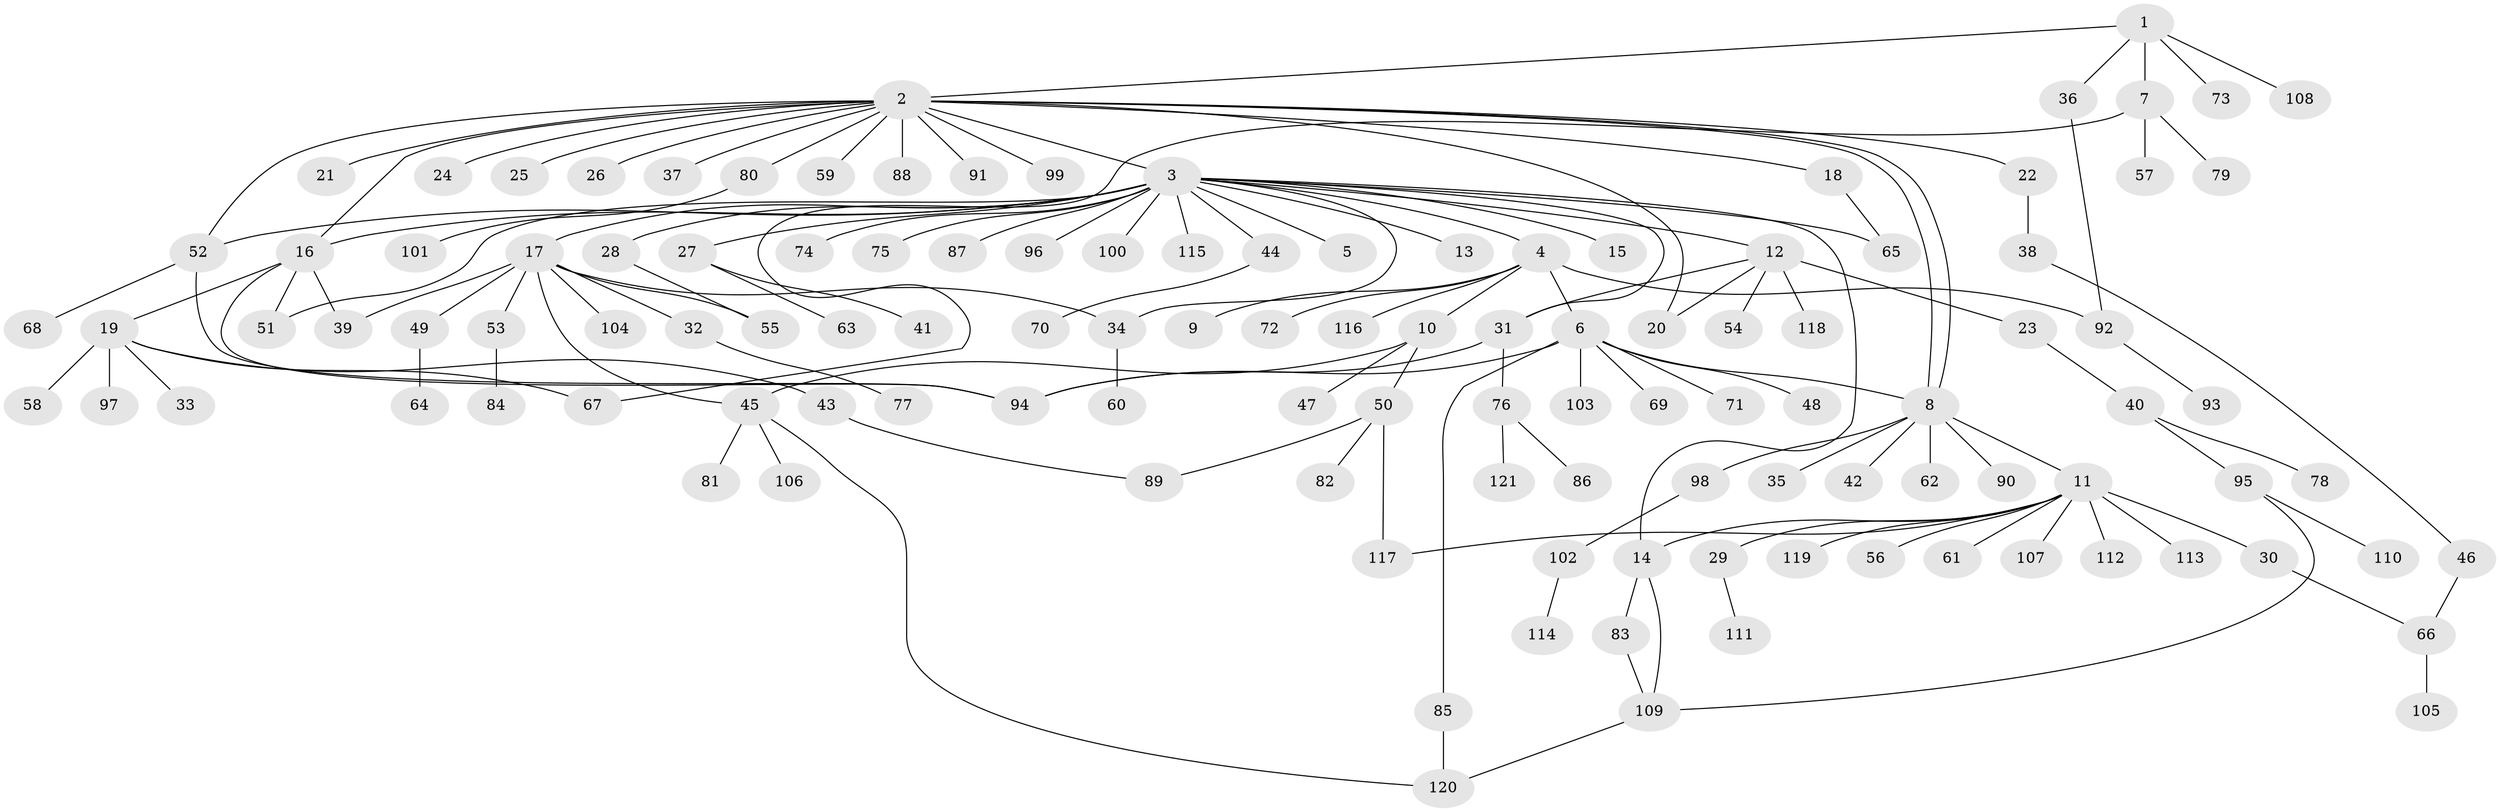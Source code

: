 // Generated by graph-tools (version 1.1) at 2025/49/03/09/25 03:49:52]
// undirected, 121 vertices, 145 edges
graph export_dot {
graph [start="1"]
  node [color=gray90,style=filled];
  1;
  2;
  3;
  4;
  5;
  6;
  7;
  8;
  9;
  10;
  11;
  12;
  13;
  14;
  15;
  16;
  17;
  18;
  19;
  20;
  21;
  22;
  23;
  24;
  25;
  26;
  27;
  28;
  29;
  30;
  31;
  32;
  33;
  34;
  35;
  36;
  37;
  38;
  39;
  40;
  41;
  42;
  43;
  44;
  45;
  46;
  47;
  48;
  49;
  50;
  51;
  52;
  53;
  54;
  55;
  56;
  57;
  58;
  59;
  60;
  61;
  62;
  63;
  64;
  65;
  66;
  67;
  68;
  69;
  70;
  71;
  72;
  73;
  74;
  75;
  76;
  77;
  78;
  79;
  80;
  81;
  82;
  83;
  84;
  85;
  86;
  87;
  88;
  89;
  90;
  91;
  92;
  93;
  94;
  95;
  96;
  97;
  98;
  99;
  100;
  101;
  102;
  103;
  104;
  105;
  106;
  107;
  108;
  109;
  110;
  111;
  112;
  113;
  114;
  115;
  116;
  117;
  118;
  119;
  120;
  121;
  1 -- 2;
  1 -- 7;
  1 -- 36;
  1 -- 73;
  1 -- 108;
  2 -- 3;
  2 -- 8;
  2 -- 8;
  2 -- 16;
  2 -- 18;
  2 -- 20;
  2 -- 21;
  2 -- 22;
  2 -- 24;
  2 -- 25;
  2 -- 26;
  2 -- 37;
  2 -- 52;
  2 -- 59;
  2 -- 80;
  2 -- 88;
  2 -- 91;
  2 -- 99;
  3 -- 4;
  3 -- 5;
  3 -- 12;
  3 -- 13;
  3 -- 14;
  3 -- 15;
  3 -- 16;
  3 -- 17;
  3 -- 27;
  3 -- 28;
  3 -- 31;
  3 -- 34;
  3 -- 44;
  3 -- 51;
  3 -- 52;
  3 -- 65;
  3 -- 74;
  3 -- 75;
  3 -- 87;
  3 -- 96;
  3 -- 100;
  3 -- 115;
  4 -- 6;
  4 -- 9;
  4 -- 10;
  4 -- 72;
  4 -- 92;
  4 -- 116;
  6 -- 8;
  6 -- 48;
  6 -- 69;
  6 -- 71;
  6 -- 85;
  6 -- 94;
  6 -- 103;
  7 -- 57;
  7 -- 67;
  7 -- 79;
  8 -- 11;
  8 -- 35;
  8 -- 42;
  8 -- 62;
  8 -- 90;
  8 -- 98;
  10 -- 45;
  10 -- 47;
  10 -- 50;
  11 -- 14;
  11 -- 29;
  11 -- 30;
  11 -- 56;
  11 -- 61;
  11 -- 107;
  11 -- 112;
  11 -- 113;
  11 -- 117;
  11 -- 119;
  12 -- 20;
  12 -- 23;
  12 -- 31;
  12 -- 54;
  12 -- 118;
  14 -- 83;
  14 -- 109;
  16 -- 19;
  16 -- 39;
  16 -- 51;
  16 -- 94;
  17 -- 32;
  17 -- 34;
  17 -- 39;
  17 -- 45;
  17 -- 49;
  17 -- 53;
  17 -- 55;
  17 -- 104;
  18 -- 65;
  19 -- 33;
  19 -- 43;
  19 -- 58;
  19 -- 67;
  19 -- 97;
  22 -- 38;
  23 -- 40;
  27 -- 41;
  27 -- 63;
  28 -- 55;
  29 -- 111;
  30 -- 66;
  31 -- 76;
  31 -- 94;
  32 -- 77;
  34 -- 60;
  36 -- 92;
  38 -- 46;
  40 -- 78;
  40 -- 95;
  43 -- 89;
  44 -- 70;
  45 -- 81;
  45 -- 106;
  45 -- 120;
  46 -- 66;
  49 -- 64;
  50 -- 82;
  50 -- 89;
  50 -- 117;
  52 -- 68;
  52 -- 94;
  53 -- 84;
  66 -- 105;
  76 -- 86;
  76 -- 121;
  80 -- 101;
  83 -- 109;
  85 -- 120;
  92 -- 93;
  95 -- 109;
  95 -- 110;
  98 -- 102;
  102 -- 114;
  109 -- 120;
}
